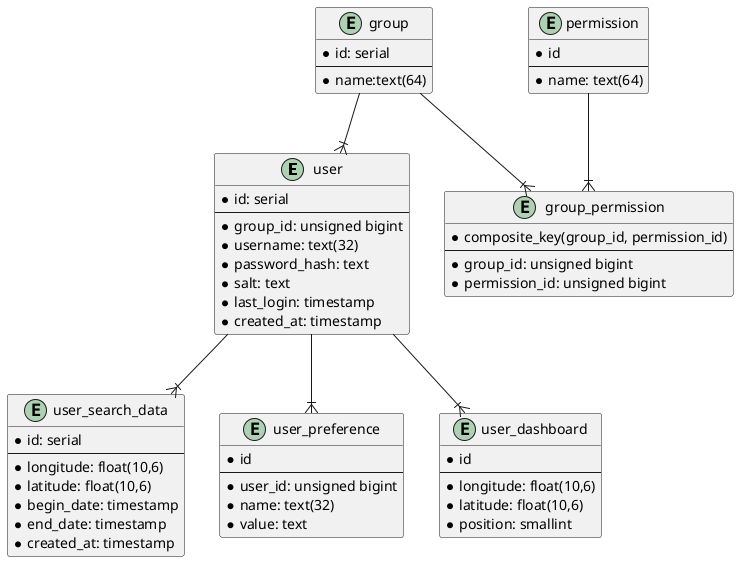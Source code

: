 @startuml

entity user {
    * id: serial
    --
    * group_id: unsigned bigint
    * username: text(32)
    * password_hash: text
    * salt: text
    * last_login: timestamp
    * created_at: timestamp
}

entity group {
    * id: serial
    --
    * name:text(64)
}

entity permission {
    * id
    --
    * name: text(64)
}

entity group_permission{
    * composite_key(group_id, permission_id)
    --
    * group_id: unsigned bigint
    * permission_id: unsigned bigint
}

entity user_search_data {
    * id: serial
    --
    * longitude: float(10,6)
    * latitude: float(10,6)
    * begin_date: timestamp
    * end_date: timestamp
    * created_at: timestamp
}

entity user_preference{
    * id
    --
    * user_id: unsigned bigint
    * name: text(32)
    * value: text
}

entity user_dashboard {
    * id
    --
    * longitude: float(10,6)
    * latitude: float(10,6)
    * position: smallint
}

user --|{ user_search_data
user --|{ user_dashboard
group --|{ user
group --|{ group_permission
permission --|{ group_permission
user --|{ user_preference

@enduml
